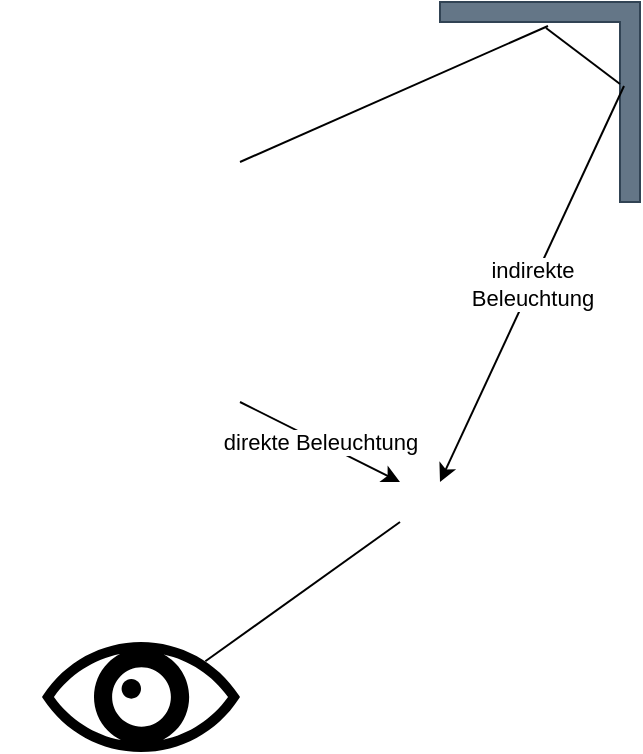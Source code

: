 <mxfile version="14.4.2" type="device"><diagram id="YsC2teP-LwuflTpSqWAr" name="Page-1"><mxGraphModel dx="1038" dy="547" grid="1" gridSize="10" guides="1" tooltips="1" connect="1" arrows="1" fold="1" page="1" pageScale="1" pageWidth="827" pageHeight="1169" math="0" shadow="0"><root><mxCell id="0"/><mxCell id="1" parent="0"/><mxCell id="YreQjqoGrTd6o8MV2P0c-10" style="edgeStyle=none;rounded=0;orthogonalLoop=1;jettySize=auto;html=1;exitX=0.825;exitY=0.175;exitDx=0;exitDy=0;exitPerimeter=0;entryX=0.75;entryY=0;entryDx=0;entryDy=0;endArrow=none;endFill=0;" edge="1" parent="1" source="YreQjqoGrTd6o8MV2P0c-1" target="YreQjqoGrTd6o8MV2P0c-2"><mxGeometry relative="1" as="geometry"/></mxCell><mxCell id="YreQjqoGrTd6o8MV2P0c-1" value="" style="shape=mxgraph.signs.healthcare.eye;html=1;pointerEvents=1;fillColor=#000000;strokeColor=none;verticalLabelPosition=bottom;verticalAlign=top;align=center;" vertex="1" parent="1"><mxGeometry x="221" y="360" width="99" height="55" as="geometry"/></mxCell><mxCell id="YreQjqoGrTd6o8MV2P0c-2" value="" style="shape=image;html=1;verticalAlign=top;verticalLabelPosition=bottom;labelBackgroundColor=#ffffff;imageAspect=0;aspect=fixed;image=https://cdn0.iconfinder.com/data/icons/3D-shapes-psd/128/ball-1x1.png;direction=north;" vertex="1" parent="1"><mxGeometry x="400" y="280" width="80" height="80" as="geometry"/></mxCell><mxCell id="YreQjqoGrTd6o8MV2P0c-6" value="direkte Beleuchtung" style="rounded=0;orthogonalLoop=1;jettySize=auto;html=1;exitX=1;exitY=1;exitDx=0;exitDy=0;entryX=1;entryY=0;entryDx=0;entryDy=0;" edge="1" parent="1" source="YreQjqoGrTd6o8MV2P0c-4" target="YreQjqoGrTd6o8MV2P0c-2"><mxGeometry relative="1" as="geometry"/></mxCell><mxCell id="YreQjqoGrTd6o8MV2P0c-7" style="edgeStyle=none;rounded=0;orthogonalLoop=1;jettySize=auto;html=1;exitX=1;exitY=0;exitDx=0;exitDy=0;entryX=0.12;entryY=0.46;entryDx=0;entryDy=0;entryPerimeter=0;endArrow=none;endFill=0;" edge="1" parent="1" source="YreQjqoGrTd6o8MV2P0c-4" target="YreQjqoGrTd6o8MV2P0c-5"><mxGeometry relative="1" as="geometry"/></mxCell><mxCell id="YreQjqoGrTd6o8MV2P0c-4" value="" style="shape=image;html=1;verticalAlign=top;verticalLabelPosition=bottom;labelBackgroundColor=#ffffff;imageAspect=0;aspect=fixed;image=https://cdn0.iconfinder.com/data/icons/education-340/100/Tilda_Icons_1ed_lightbulb_14-128.png" vertex="1" parent="1"><mxGeometry x="200" y="120" width="120" height="120" as="geometry"/></mxCell><mxCell id="YreQjqoGrTd6o8MV2P0c-5" value="" style="verticalLabelPosition=bottom;html=1;verticalAlign=top;align=center;shape=mxgraph.floorplan.wallCorner;fillColor=#647687;direction=south;strokeColor=#314354;fontColor=#ffffff;" vertex="1" parent="1"><mxGeometry x="420" y="40" width="100" height="100" as="geometry"/></mxCell><mxCell id="YreQjqoGrTd6o8MV2P0c-8" style="edgeStyle=none;rounded=0;orthogonalLoop=1;jettySize=auto;html=1;exitX=0.13;exitY=0.47;exitDx=0;exitDy=0;entryX=0.41;entryY=0.1;entryDx=0;entryDy=0;entryPerimeter=0;exitPerimeter=0;endArrow=none;endFill=0;" edge="1" parent="1" source="YreQjqoGrTd6o8MV2P0c-5" target="YreQjqoGrTd6o8MV2P0c-5"><mxGeometry relative="1" as="geometry"><mxPoint x="337" y="140" as="sourcePoint"/><mxPoint x="491" y="72" as="targetPoint"/></mxGeometry></mxCell><mxCell id="YreQjqoGrTd6o8MV2P0c-9" value="&lt;div&gt;indirekte&lt;/div&gt;&lt;div&gt;Beleuchtung&lt;br&gt;&lt;/div&gt;" style="edgeStyle=none;rounded=0;orthogonalLoop=1;jettySize=auto;html=1;exitX=0.42;exitY=0.08;exitDx=0;exitDy=0;exitPerimeter=0;entryX=1;entryY=0.25;entryDx=0;entryDy=0;" edge="1" parent="1" source="YreQjqoGrTd6o8MV2P0c-5" target="YreQjqoGrTd6o8MV2P0c-2"><mxGeometry relative="1" as="geometry"><mxPoint x="330" y="130" as="sourcePoint"/><mxPoint x="490" y="240" as="targetPoint"/></mxGeometry></mxCell></root></mxGraphModel></diagram></mxfile>